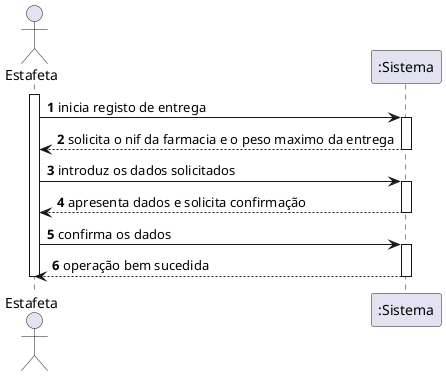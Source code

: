 @startuml
autonumber
actor "Estafeta" as EST

activate EST
EST -> ":Sistema" : inicia registo de entrega
activate ":Sistema"
":Sistema" --> EST : solicita o nif da farmacia e o peso maximo da entrega
deactivate ":Sistema"

EST -> ":Sistema" : introduz os dados solicitados
activate ":Sistema"
":Sistema" --> EST : apresenta dados e solicita confirmação
deactivate ":Sistema"

EST -> ":Sistema" : confirma os dados
activate ":Sistema"
":Sistema" --> EST : operação bem sucedida
deactivate ":Sistema"

deactivate EST
@enduml